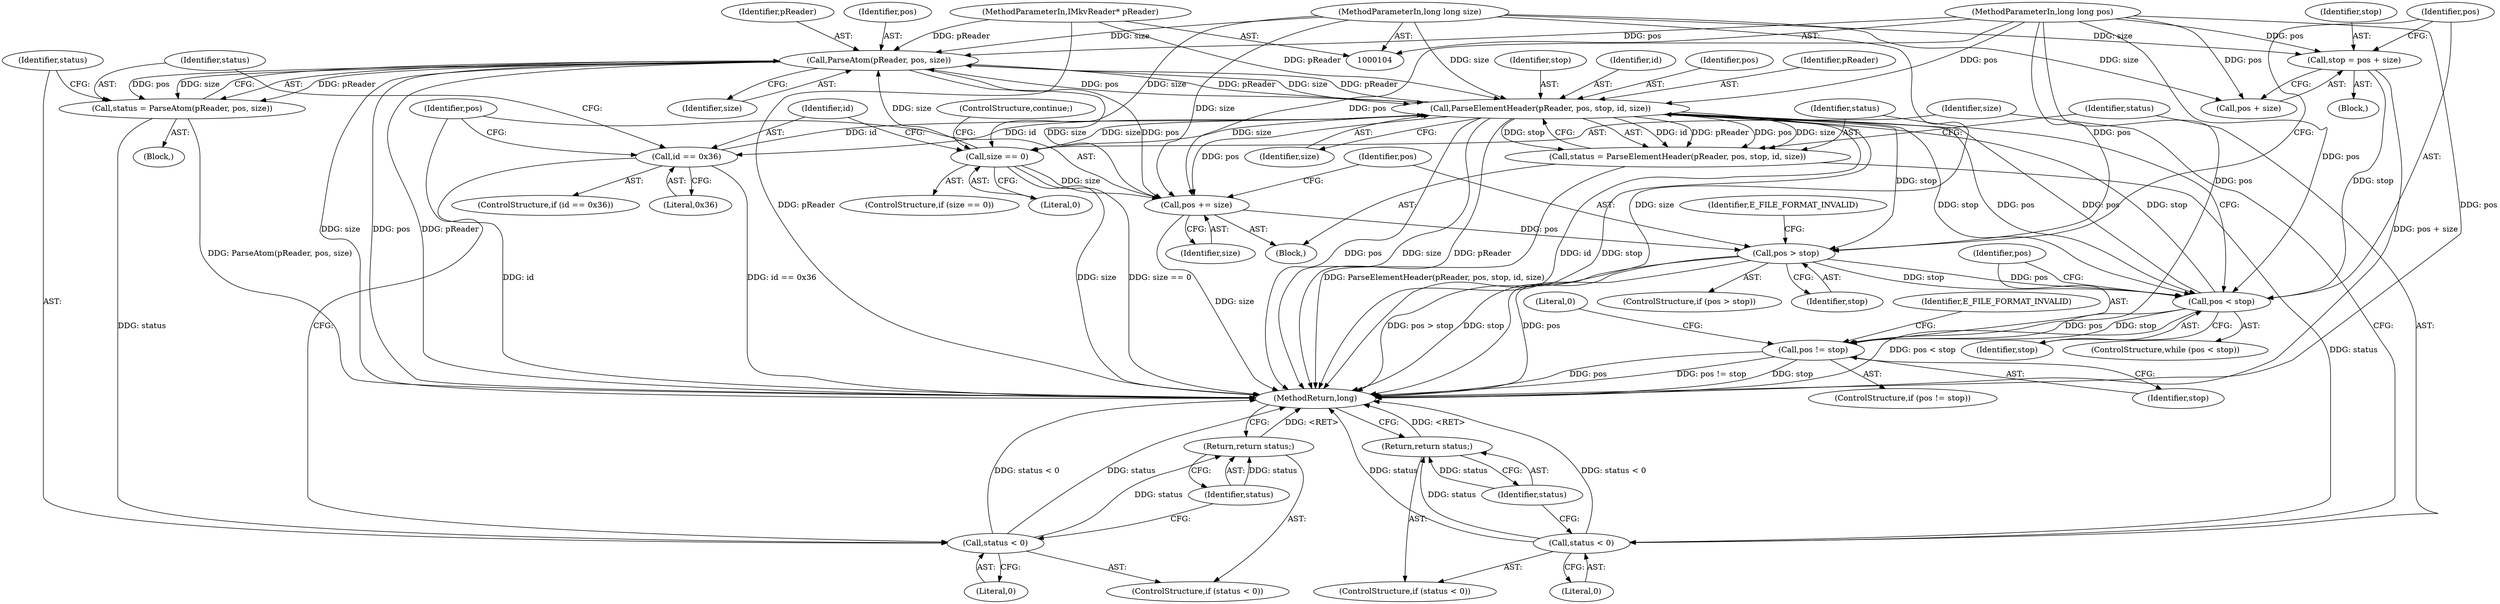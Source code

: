 digraph "0_Android_cc274e2abe8b2a6698a5c47d8aa4bb45f1f9538d_37@pointer" {
"1000149" [label="(Call,ParseAtom(pReader, pos, size))"];
"1000125" [label="(Call,ParseElementHeader(pReader, pos, stop, id, size))"];
"1000149" [label="(Call,ParseAtom(pReader, pos, size))"];
"1000105" [label="(MethodParameterIn,IMkvReader* pReader)"];
"1000106" [label="(MethodParameterIn,long long pos)"];
"1000138" [label="(Call,size == 0)"];
"1000107" [label="(MethodParameterIn,long long size)"];
"1000116" [label="(Call,pos < stop)"];
"1000163" [label="(Call,pos > stop)"];
"1000159" [label="(Call,pos += size)"];
"1000110" [label="(Call,stop = pos + size)"];
"1000143" [label="(Call,id == 0x36)"];
"1000169" [label="(Call,pos != stop)"];
"1000123" [label="(Call,status = ParseElementHeader(pReader, pos, stop, id, size))"];
"1000132" [label="(Call,status < 0)"];
"1000135" [label="(Return,return status;)"];
"1000147" [label="(Call,status = ParseAtom(pReader, pos, size))"];
"1000154" [label="(Call,status < 0)"];
"1000157" [label="(Return,return status;)"];
"1000116" [label="(Call,pos < stop)"];
"1000143" [label="(Call,id == 0x36)"];
"1000173" [label="(Identifier,E_FILE_FORMAT_INVALID)"];
"1000161" [label="(Identifier,size)"];
"1000124" [label="(Identifier,status)"];
"1000133" [label="(Identifier,status)"];
"1000156" [label="(Literal,0)"];
"1000128" [label="(Identifier,stop)"];
"1000137" [label="(ControlStructure,if (size == 0))"];
"1000168" [label="(ControlStructure,if (pos != stop))"];
"1000150" [label="(Identifier,pReader)"];
"1000141" [label="(ControlStructure,continue;)"];
"1000134" [label="(Literal,0)"];
"1000118" [label="(Identifier,stop)"];
"1000123" [label="(Call,status = ParseElementHeader(pReader, pos, stop, id, size))"];
"1000152" [label="(Identifier,size)"];
"1000125" [label="(Call,ParseElementHeader(pReader, pos, stop, id, size))"];
"1000115" [label="(ControlStructure,while (pos < stop))"];
"1000155" [label="(Identifier,status)"];
"1000164" [label="(Identifier,pos)"];
"1000119" [label="(Block,)"];
"1000159" [label="(Call,pos += size)"];
"1000140" [label="(Literal,0)"];
"1000142" [label="(ControlStructure,if (id == 0x36))"];
"1000105" [label="(MethodParameterIn,IMkvReader* pReader)"];
"1000110" [label="(Call,stop = pos + size)"];
"1000162" [label="(ControlStructure,if (pos > stop))"];
"1000129" [label="(Identifier,id)"];
"1000145" [label="(Literal,0x36)"];
"1000171" [label="(Identifier,stop)"];
"1000138" [label="(Call,size == 0)"];
"1000157" [label="(Return,return status;)"];
"1000127" [label="(Identifier,pos)"];
"1000108" [label="(Block,)"];
"1000126" [label="(Identifier,pReader)"];
"1000130" [label="(Identifier,size)"];
"1000144" [label="(Identifier,id)"];
"1000117" [label="(Identifier,pos)"];
"1000176" [label="(MethodReturn,long)"];
"1000107" [label="(MethodParameterIn,long long size)"];
"1000170" [label="(Identifier,pos)"];
"1000135" [label="(Return,return status;)"];
"1000146" [label="(Block,)"];
"1000106" [label="(MethodParameterIn,long long pos)"];
"1000112" [label="(Call,pos + size)"];
"1000111" [label="(Identifier,stop)"];
"1000139" [label="(Identifier,size)"];
"1000175" [label="(Literal,0)"];
"1000158" [label="(Identifier,status)"];
"1000148" [label="(Identifier,status)"];
"1000149" [label="(Call,ParseAtom(pReader, pos, size))"];
"1000163" [label="(Call,pos > stop)"];
"1000153" [label="(ControlStructure,if (status < 0))"];
"1000132" [label="(Call,status < 0)"];
"1000154" [label="(Call,status < 0)"];
"1000147" [label="(Call,status = ParseAtom(pReader, pos, size))"];
"1000160" [label="(Identifier,pos)"];
"1000131" [label="(ControlStructure,if (status < 0))"];
"1000167" [label="(Identifier,E_FILE_FORMAT_INVALID)"];
"1000151" [label="(Identifier,pos)"];
"1000169" [label="(Call,pos != stop)"];
"1000165" [label="(Identifier,stop)"];
"1000136" [label="(Identifier,status)"];
"1000149" -> "1000147"  [label="AST: "];
"1000149" -> "1000152"  [label="CFG: "];
"1000150" -> "1000149"  [label="AST: "];
"1000151" -> "1000149"  [label="AST: "];
"1000152" -> "1000149"  [label="AST: "];
"1000147" -> "1000149"  [label="CFG: "];
"1000149" -> "1000176"  [label="DDG: size"];
"1000149" -> "1000176"  [label="DDG: pos"];
"1000149" -> "1000176"  [label="DDG: pReader"];
"1000149" -> "1000125"  [label="DDG: pReader"];
"1000149" -> "1000125"  [label="DDG: size"];
"1000149" -> "1000147"  [label="DDG: pReader"];
"1000149" -> "1000147"  [label="DDG: pos"];
"1000149" -> "1000147"  [label="DDG: size"];
"1000125" -> "1000149"  [label="DDG: pReader"];
"1000125" -> "1000149"  [label="DDG: pos"];
"1000105" -> "1000149"  [label="DDG: pReader"];
"1000106" -> "1000149"  [label="DDG: pos"];
"1000138" -> "1000149"  [label="DDG: size"];
"1000107" -> "1000149"  [label="DDG: size"];
"1000149" -> "1000159"  [label="DDG: size"];
"1000149" -> "1000159"  [label="DDG: pos"];
"1000125" -> "1000123"  [label="AST: "];
"1000125" -> "1000130"  [label="CFG: "];
"1000126" -> "1000125"  [label="AST: "];
"1000127" -> "1000125"  [label="AST: "];
"1000128" -> "1000125"  [label="AST: "];
"1000129" -> "1000125"  [label="AST: "];
"1000130" -> "1000125"  [label="AST: "];
"1000123" -> "1000125"  [label="CFG: "];
"1000125" -> "1000176"  [label="DDG: pos"];
"1000125" -> "1000176"  [label="DDG: size"];
"1000125" -> "1000176"  [label="DDG: pReader"];
"1000125" -> "1000176"  [label="DDG: id"];
"1000125" -> "1000176"  [label="DDG: stop"];
"1000125" -> "1000116"  [label="DDG: pos"];
"1000125" -> "1000116"  [label="DDG: stop"];
"1000125" -> "1000123"  [label="DDG: id"];
"1000125" -> "1000123"  [label="DDG: pReader"];
"1000125" -> "1000123"  [label="DDG: pos"];
"1000125" -> "1000123"  [label="DDG: size"];
"1000125" -> "1000123"  [label="DDG: stop"];
"1000105" -> "1000125"  [label="DDG: pReader"];
"1000116" -> "1000125"  [label="DDG: pos"];
"1000116" -> "1000125"  [label="DDG: stop"];
"1000106" -> "1000125"  [label="DDG: pos"];
"1000143" -> "1000125"  [label="DDG: id"];
"1000138" -> "1000125"  [label="DDG: size"];
"1000107" -> "1000125"  [label="DDG: size"];
"1000125" -> "1000138"  [label="DDG: size"];
"1000125" -> "1000143"  [label="DDG: id"];
"1000125" -> "1000159"  [label="DDG: pos"];
"1000125" -> "1000163"  [label="DDG: stop"];
"1000105" -> "1000104"  [label="AST: "];
"1000105" -> "1000176"  [label="DDG: pReader"];
"1000106" -> "1000104"  [label="AST: "];
"1000106" -> "1000176"  [label="DDG: pos"];
"1000106" -> "1000110"  [label="DDG: pos"];
"1000106" -> "1000112"  [label="DDG: pos"];
"1000106" -> "1000116"  [label="DDG: pos"];
"1000106" -> "1000159"  [label="DDG: pos"];
"1000106" -> "1000163"  [label="DDG: pos"];
"1000106" -> "1000169"  [label="DDG: pos"];
"1000138" -> "1000137"  [label="AST: "];
"1000138" -> "1000140"  [label="CFG: "];
"1000139" -> "1000138"  [label="AST: "];
"1000140" -> "1000138"  [label="AST: "];
"1000141" -> "1000138"  [label="CFG: "];
"1000144" -> "1000138"  [label="CFG: "];
"1000138" -> "1000176"  [label="DDG: size"];
"1000138" -> "1000176"  [label="DDG: size == 0"];
"1000107" -> "1000138"  [label="DDG: size"];
"1000138" -> "1000159"  [label="DDG: size"];
"1000107" -> "1000104"  [label="AST: "];
"1000107" -> "1000176"  [label="DDG: size"];
"1000107" -> "1000110"  [label="DDG: size"];
"1000107" -> "1000112"  [label="DDG: size"];
"1000107" -> "1000159"  [label="DDG: size"];
"1000116" -> "1000115"  [label="AST: "];
"1000116" -> "1000118"  [label="CFG: "];
"1000117" -> "1000116"  [label="AST: "];
"1000118" -> "1000116"  [label="AST: "];
"1000124" -> "1000116"  [label="CFG: "];
"1000170" -> "1000116"  [label="CFG: "];
"1000116" -> "1000176"  [label="DDG: pos < stop"];
"1000163" -> "1000116"  [label="DDG: pos"];
"1000163" -> "1000116"  [label="DDG: stop"];
"1000110" -> "1000116"  [label="DDG: stop"];
"1000116" -> "1000169"  [label="DDG: pos"];
"1000116" -> "1000169"  [label="DDG: stop"];
"1000163" -> "1000162"  [label="AST: "];
"1000163" -> "1000165"  [label="CFG: "];
"1000164" -> "1000163"  [label="AST: "];
"1000165" -> "1000163"  [label="AST: "];
"1000117" -> "1000163"  [label="CFG: "];
"1000167" -> "1000163"  [label="CFG: "];
"1000163" -> "1000176"  [label="DDG: pos > stop"];
"1000163" -> "1000176"  [label="DDG: stop"];
"1000163" -> "1000176"  [label="DDG: pos"];
"1000159" -> "1000163"  [label="DDG: pos"];
"1000159" -> "1000119"  [label="AST: "];
"1000159" -> "1000161"  [label="CFG: "];
"1000160" -> "1000159"  [label="AST: "];
"1000161" -> "1000159"  [label="AST: "];
"1000164" -> "1000159"  [label="CFG: "];
"1000159" -> "1000176"  [label="DDG: size"];
"1000110" -> "1000108"  [label="AST: "];
"1000110" -> "1000112"  [label="CFG: "];
"1000111" -> "1000110"  [label="AST: "];
"1000112" -> "1000110"  [label="AST: "];
"1000117" -> "1000110"  [label="CFG: "];
"1000110" -> "1000176"  [label="DDG: pos + size"];
"1000143" -> "1000142"  [label="AST: "];
"1000143" -> "1000145"  [label="CFG: "];
"1000144" -> "1000143"  [label="AST: "];
"1000145" -> "1000143"  [label="AST: "];
"1000148" -> "1000143"  [label="CFG: "];
"1000160" -> "1000143"  [label="CFG: "];
"1000143" -> "1000176"  [label="DDG: id"];
"1000143" -> "1000176"  [label="DDG: id == 0x36"];
"1000169" -> "1000168"  [label="AST: "];
"1000169" -> "1000171"  [label="CFG: "];
"1000170" -> "1000169"  [label="AST: "];
"1000171" -> "1000169"  [label="AST: "];
"1000173" -> "1000169"  [label="CFG: "];
"1000175" -> "1000169"  [label="CFG: "];
"1000169" -> "1000176"  [label="DDG: pos != stop"];
"1000169" -> "1000176"  [label="DDG: stop"];
"1000169" -> "1000176"  [label="DDG: pos"];
"1000123" -> "1000119"  [label="AST: "];
"1000124" -> "1000123"  [label="AST: "];
"1000133" -> "1000123"  [label="CFG: "];
"1000123" -> "1000176"  [label="DDG: ParseElementHeader(pReader, pos, stop, id, size)"];
"1000123" -> "1000132"  [label="DDG: status"];
"1000132" -> "1000131"  [label="AST: "];
"1000132" -> "1000134"  [label="CFG: "];
"1000133" -> "1000132"  [label="AST: "];
"1000134" -> "1000132"  [label="AST: "];
"1000136" -> "1000132"  [label="CFG: "];
"1000139" -> "1000132"  [label="CFG: "];
"1000132" -> "1000176"  [label="DDG: status < 0"];
"1000132" -> "1000176"  [label="DDG: status"];
"1000132" -> "1000135"  [label="DDG: status"];
"1000135" -> "1000131"  [label="AST: "];
"1000135" -> "1000136"  [label="CFG: "];
"1000136" -> "1000135"  [label="AST: "];
"1000176" -> "1000135"  [label="CFG: "];
"1000135" -> "1000176"  [label="DDG: <RET>"];
"1000136" -> "1000135"  [label="DDG: status"];
"1000147" -> "1000146"  [label="AST: "];
"1000148" -> "1000147"  [label="AST: "];
"1000155" -> "1000147"  [label="CFG: "];
"1000147" -> "1000176"  [label="DDG: ParseAtom(pReader, pos, size)"];
"1000147" -> "1000154"  [label="DDG: status"];
"1000154" -> "1000153"  [label="AST: "];
"1000154" -> "1000156"  [label="CFG: "];
"1000155" -> "1000154"  [label="AST: "];
"1000156" -> "1000154"  [label="AST: "];
"1000158" -> "1000154"  [label="CFG: "];
"1000160" -> "1000154"  [label="CFG: "];
"1000154" -> "1000176"  [label="DDG: status < 0"];
"1000154" -> "1000176"  [label="DDG: status"];
"1000154" -> "1000157"  [label="DDG: status"];
"1000157" -> "1000153"  [label="AST: "];
"1000157" -> "1000158"  [label="CFG: "];
"1000158" -> "1000157"  [label="AST: "];
"1000176" -> "1000157"  [label="CFG: "];
"1000157" -> "1000176"  [label="DDG: <RET>"];
"1000158" -> "1000157"  [label="DDG: status"];
}
